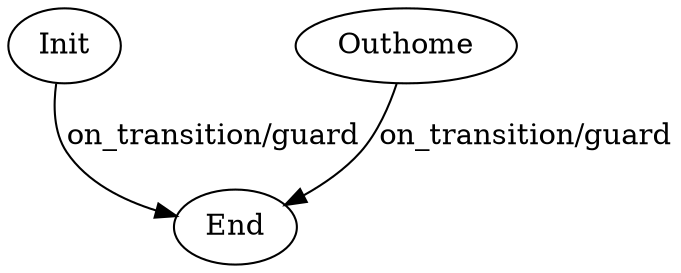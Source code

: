 #init Init
digraph test {
    Init [comment="on_enter/on_leave"] //bruh
    Outhome [comment="on_enter_/on_leave_"]
    {Init Outhome} -> End [label="on_transition/guard"]
}